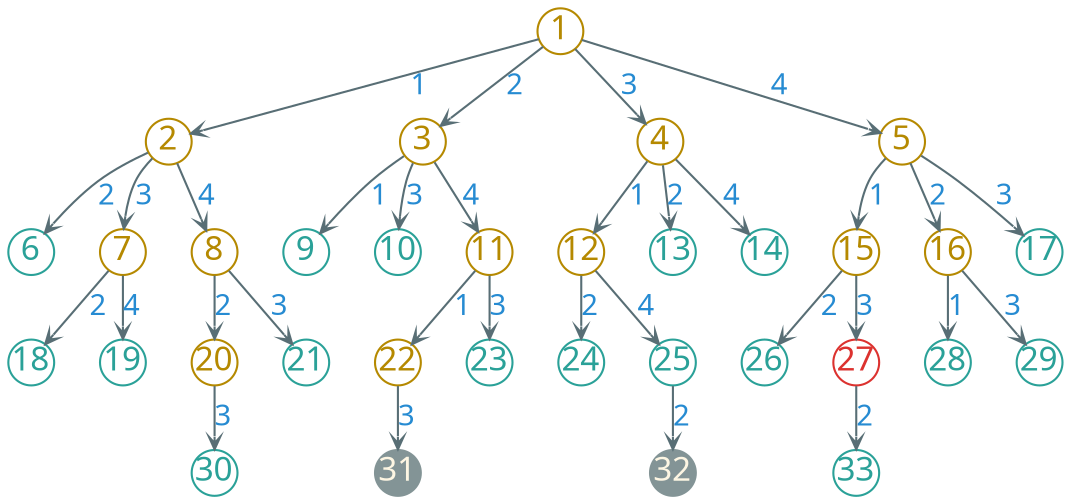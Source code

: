 digraph g {
    bgcolor=transparent
    rankdir=TB
    graph [nodesep=0.3, ranksep=0.2]
    node [shape=circle, fixedsize=true, width=0.3, color="#b58900", fontcolor="#b58900", fontsize=16, fontname="LXGWWenKai"]
    edge [arrowhead=vee, color="#586e75", fontcolor="#268bd2", fontsize=14, fontname="LXGWWenKai", arrowsize=0.6]

    1 -> 2 [label="1"]
    1 -> 3 [label="2"]
    1 -> 4 [label="3"]
    1 -> 5 [label="4"]

    node [color="#2aa198", fontcolor="#2aa198"]

    2 -> 6 [label="2"]

    node [color="#b58900", fontcolor="#b58900"]

    2 -> 7 [label="3"]

    2 -> 8 [label="4"]

    node [color="#2aa198", fontcolor="#2aa198"]

    3 -> 9 [label="1"]
    3 -> 10 [label="3"]

    node [color="#b58900", fontcolor="#b58900"]

    3 -> 11 [label="4"]

    4 -> 12 [label="1"]

    node [color="#2aa198", fontcolor="#2aa198"]

    4 -> 13 [label="2"]
    4 -> 14 [label="4"]

    node [color="#b58900", fontcolor="#b58900"]

    5 -> 15 [label="1"]
    5 -> 16 [label="2"]

    node [color="#2aa198", fontcolor="#2aa198"]

    5 -> 17 [label="3"]
    7 -> 18 [label="2"]
    7 -> 19 [label="4"]

    node [color="#b58900", fontcolor="#b58900"]

    8 -> 20 [label="2"]

    node [color="#2aa198", fontcolor="#2aa198"]

    8 -> 21 [label="3"]

    node [color="#b58900", fontcolor="#b58900"]
    11 -> 22 [label="1"]

    node [color="#2aa198", fontcolor="#2aa198"]

    11 -> 23 [label="3"]
    12 -> 24 [label="2"]
    12 -> 25 [label="4"]

    node [color="#2aa198", fontcolor="#2aa198"]

    15 -> 26 [label="2"]

    node [color="#dc322f", fontcolor="#dc322f"]

    15 -> 27 [label="3"]

    node [color="#2aa198", fontcolor="#2aa198"]

    16 -> 28 [label="1"]
    16 -> 29 [label="3"]
    20 -> 30 [label="3"]
    27 -> 33 [label="2"]

    node [style=filled, color="#839496", fontcolor="#fdf6e3", fillcolor="#839496"]

    22 -> 31 [label="3"]
    25 -> 32 [label="2"]
}